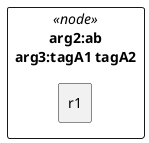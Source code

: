 {
  "sha1": "dug2gago3izysgmuxphs6csjd23sfbc",
  "insertion": {
    "when": "2024-06-01T09:03:03.457Z",
    "url": "https://forum.plantuml.net/12750/second-keyword-argument-with-comma-not-working?show=12753#c12753",
    "user": "plantuml@gmail.com"
  }
}
@startuml
!unquoted procedure Node($alias, $arg2 = "", $arg3 = "")
rectangle "arg2:$arg2\narg3:$arg3" <<node>> as $alias
!endprocedure

Node(Arg2WithCommaOK, $arg2 ="ab", $arg3="tagA1 tagA2"){
  rectangle r1
}
@enduml
